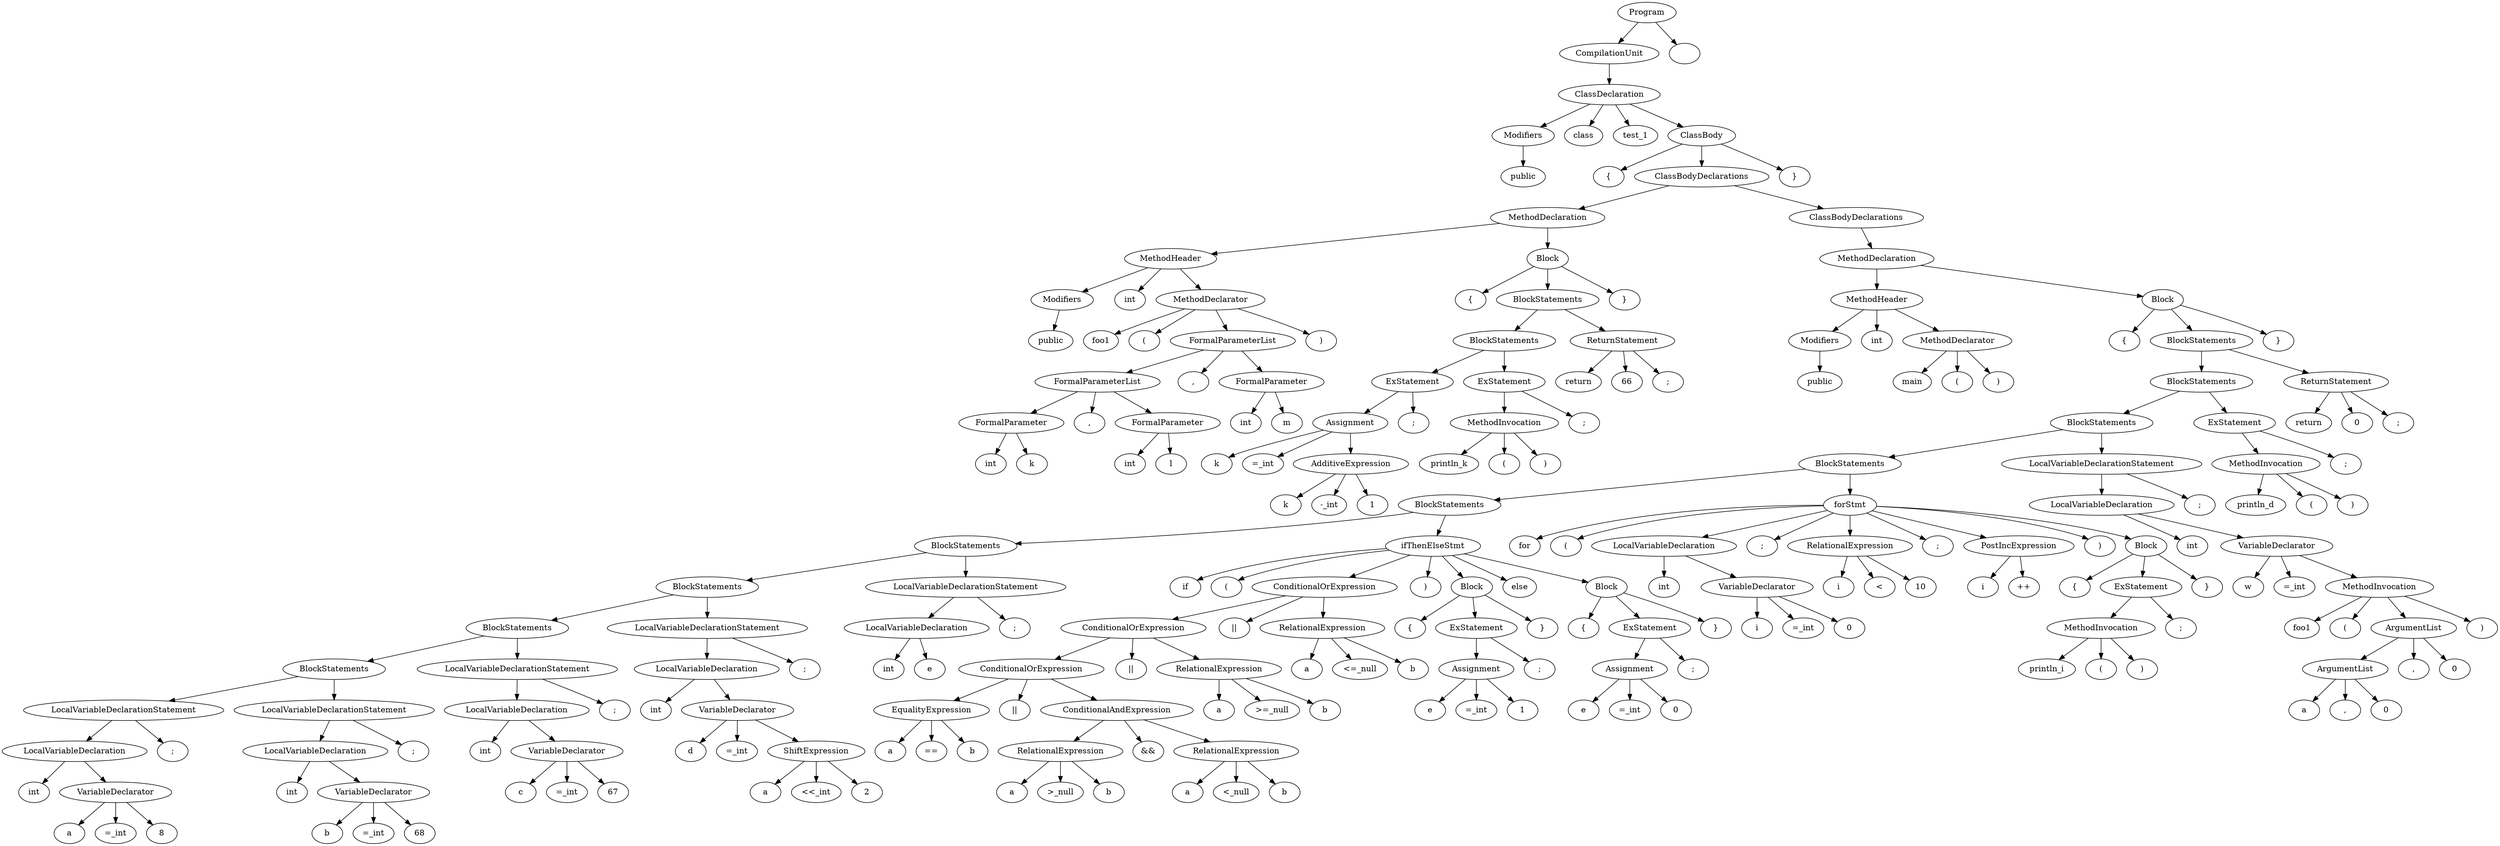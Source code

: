 digraph G {
n1 [label="public"]
n2 [label="Modifiers"]
n2->n1;
n3 [label="class"]
n4 [label="test_1"]
n5 [label="{"]
n6 [label="public"]
n7 [label="Modifiers"]
n7->n6;
n8 [label="int"]
n9 [label="foo1"]
n10 [label="("]
n11 [label="int"]
n12 [label="k"]
n13 [label="FormalParameter"]
n13->n12;
n13->n11;
n14 [label=","]
n15 [label="int"]
n16 [label="l"]
n17 [label="FormalParameter"]
n17->n16;
n17->n15;
n18 [label="FormalParameterList"]
n18->n17;
n18->n14;
n18->n13;
n19 [label=","]
n20 [label="int"]
n21 [label="m"]
n22 [label="FormalParameter"]
n22->n21;
n22->n20;
n23 [label="FormalParameterList"]
n23->n22;
n23->n19;
n23->n18;
n24 [label=")"]
n25 [label="MethodDeclarator"]
n25->n24;
n25->n23;
n25->n10;
n25->n9;
n26 [label="MethodHeader"]
n26->n25;
n26->n8;
n26->n7;
n27 [label="{"]
n28 [label="k"]
n29 [label="=_int"]
n30 [label="k"]
n31 [label="-_int"]
n32 [label="1"]
n33 [label="AdditiveExpression"]
n33->n32;
n33->n31;
n33->n30;
n34 [label="Assignment"]
n34->n33;
n34->n29;
n34->n28;
n35 [label=";"]
n36 [label="ExStatement"]
n36->n35;
n36->n34;
n37 [label="println_k"]
n38 [label="("]
n39 [label=")"]
n40 [label="MethodInvocation"]
n40->n39;
n40->n38;
n40->n37;
n41 [label=";"]
n42 [label="ExStatement"]
n42->n41;
n42->n40;
n43 [label="BlockStatements"]
n43->n42;
n43->n36;
n44 [label="return"]
n45 [label="66"]
n46 [label=";"]
n47 [label="ReturnStatement"]
n47->n46;
n47->n45;
n47->n44;
n48 [label="BlockStatements"]
n48->n47;
n48->n43;
n49 [label="}"]
n50 [label="Block"]
n50->n49;
n50->n48;
n50->n27;
n51 [label="MethodDeclaration"]
n51->n50;
n51->n26;
n52 [label="public"]
n53 [label="Modifiers"]
n53->n52;
n54 [label="int"]
n55 [label="main"]
n56 [label="("]
n57 [label=")"]
n58 [label="MethodDeclarator"]
n58->n57;
n58->n56;
n58->n55;
n59 [label="MethodHeader"]
n59->n58;
n59->n54;
n59->n53;
n60 [label="{"]
n61 [label="int"]
n62 [label="a"]
n63 [label="=_int"]
n64 [label="8"]
n65 [label="VariableDeclarator"]
n65->n64;
n65->n63;
n65->n62;
n66 [label="LocalVariableDeclaration"]
n66->n65;
n66->n61;
n67 [label=";"]
n68 [label="LocalVariableDeclarationStatement"]
n68->n67;
n68->n66;
n69 [label="int"]
n70 [label="b"]
n71 [label="=_int"]
n72 [label="68"]
n73 [label="VariableDeclarator"]
n73->n72;
n73->n71;
n73->n70;
n74 [label="LocalVariableDeclaration"]
n74->n73;
n74->n69;
n75 [label=";"]
n76 [label="LocalVariableDeclarationStatement"]
n76->n75;
n76->n74;
n77 [label="BlockStatements"]
n77->n76;
n77->n68;
n78 [label="int"]
n79 [label="c"]
n80 [label="=_int"]
n81 [label="67"]
n82 [label="VariableDeclarator"]
n82->n81;
n82->n80;
n82->n79;
n83 [label="LocalVariableDeclaration"]
n83->n82;
n83->n78;
n84 [label=";"]
n85 [label="LocalVariableDeclarationStatement"]
n85->n84;
n85->n83;
n86 [label="BlockStatements"]
n86->n85;
n86->n77;
n87 [label="int"]
n88 [label="d"]
n89 [label="=_int"]
n90 [label="a"]
n91 [label="<<_int"]
n92 [label="2"]
n93 [label="ShiftExpression"]
n93->n92;
n93->n91;
n93->n90;
n94 [label="VariableDeclarator"]
n94->n93;
n94->n89;
n94->n88;
n95 [label="LocalVariableDeclaration"]
n95->n94;
n95->n87;
n96 [label=";"]
n97 [label="LocalVariableDeclarationStatement"]
n97->n96;
n97->n95;
n98 [label="BlockStatements"]
n98->n97;
n98->n86;
n99 [label="int"]
n100 [label="e"]
n101 [label="LocalVariableDeclaration"]
n101->n100;
n101->n99;
n102 [label=";"]
n103 [label="LocalVariableDeclarationStatement"]
n103->n102;
n103->n101;
n104 [label="BlockStatements"]
n104->n103;
n104->n98;
n105 [label="if"]
n106 [label="("]
n107 [label="a"]
n108 [label="=="]
n109 [label="b"]
n110 [label="EqualityExpression"]
n110->n109;
n110->n108;
n110->n107;
n111 [label="||"]
n112 [label="a"]
n113 [label=">_null"]
n114 [label="b"]
n115 [label="RelationalExpression"]
n115->n114;
n115->n113;
n115->n112;
n116 [label="&&"]
n117 [label="a"]
n118 [label="<_null"]
n119 [label="b"]
n120 [label="RelationalExpression"]
n120->n119;
n120->n118;
n120->n117;
n121 [label="ConditionalAndExpression"]
n121->n120;
n121->n116;
n121->n115;
n122 [label="ConditionalOrExpression"]
n122->n121;
n122->n111;
n122->n110;
n123 [label="||"]
n124 [label="a"]
n125 [label=">=_null"]
n126 [label="b"]
n127 [label="RelationalExpression"]
n127->n126;
n127->n125;
n127->n124;
n128 [label="ConditionalOrExpression"]
n128->n127;
n128->n123;
n128->n122;
n129 [label="||"]
n130 [label="a"]
n131 [label="<=_null"]
n132 [label="b"]
n133 [label="RelationalExpression"]
n133->n132;
n133->n131;
n133->n130;
n134 [label="ConditionalOrExpression"]
n134->n133;
n134->n129;
n134->n128;
n135 [label=")"]
n136 [label="{"]
n137 [label="e"]
n138 [label="=_int"]
n139 [label="1"]
n140 [label="Assignment"]
n140->n139;
n140->n138;
n140->n137;
n141 [label=";"]
n142 [label="ExStatement"]
n142->n141;
n142->n140;
n143 [label="}"]
n144 [label="Block"]
n144->n143;
n144->n142;
n144->n136;
n145 [label="else"]
n146 [label="{"]
n147 [label="e"]
n148 [label="=_int"]
n149 [label="0"]
n150 [label="Assignment"]
n150->n149;
n150->n148;
n150->n147;
n151 [label=";"]
n152 [label="ExStatement"]
n152->n151;
n152->n150;
n153 [label="}"]
n154 [label="Block"]
n154->n153;
n154->n152;
n154->n146;
n155 [label="ifThenElseStmt"]
n155->n154;
n155->n145;
n155->n144;
n155->n135;
n155->n134;
n155->n106;
n155->n105;
n156 [label="BlockStatements"]
n156->n155;
n156->n104;
n157 [label="for"]
n158 [label="("]
n159 [label="int"]
n160 [label="i"]
n161 [label="=_int"]
n162 [label="0"]
n163 [label="VariableDeclarator"]
n163->n162;
n163->n161;
n163->n160;
n164 [label="LocalVariableDeclaration"]
n164->n163;
n164->n159;
n165 [label=";"]
n166 [label="i"]
n167 [label="<"]
n168 [label="10"]
n169 [label="RelationalExpression"]
n169->n168;
n169->n167;
n169->n166;
n170 [label=";"]
n171 [label="i"]
n172 [label="++"]
n173 [label="PostIncExpression"]
n173->n172;
n173->n171;
n174 [label=")"]
n175 [label="{"]
n176 [label="println_i"]
n177 [label="("]
n178 [label=")"]
n179 [label="MethodInvocation"]
n179->n178;
n179->n177;
n179->n176;
n180 [label=";"]
n181 [label="ExStatement"]
n181->n180;
n181->n179;
n182 [label="}"]
n183 [label="Block"]
n183->n182;
n183->n181;
n183->n175;
n184 [label="forStmt"]
n184->n183;
n184->n174;
n184->n173;
n184->n170;
n184->n169;
n184->n165;
n184->n164;
n184->n158;
n184->n157;
n185 [label="BlockStatements"]
n185->n184;
n185->n156;
n186 [label="int"]
n187 [label="w"]
n188 [label="=_int"]
n189 [label="foo1"]
n190 [label="("]
n191 [label="a"]
n192 [label=","]
n193 [label="0"]
n194 [label="ArgumentList"]
n194->n193;
n194->n192;
n194->n191;
n195 [label=","]
n196 [label="0"]
n197 [label="ArgumentList"]
n197->n196;
n197->n195;
n197->n194;
n198 [label=")"]
n199 [label="MethodInvocation"]
n199->n198;
n199->n197;
n199->n190;
n199->n189;
n200 [label="VariableDeclarator"]
n200->n199;
n200->n188;
n200->n187;
n201 [label="LocalVariableDeclaration"]
n201->n200;
n201->n186;
n202 [label=";"]
n203 [label="LocalVariableDeclarationStatement"]
n203->n202;
n203->n201;
n204 [label="BlockStatements"]
n204->n203;
n204->n185;
n205 [label="println_d"]
n206 [label="("]
n207 [label=")"]
n208 [label="MethodInvocation"]
n208->n207;
n208->n206;
n208->n205;
n209 [label=";"]
n210 [label="ExStatement"]
n210->n209;
n210->n208;
n211 [label="BlockStatements"]
n211->n210;
n211->n204;
n212 [label="return"]
n213 [label="0"]
n214 [label=";"]
n215 [label="ReturnStatement"]
n215->n214;
n215->n213;
n215->n212;
n216 [label="BlockStatements"]
n216->n215;
n216->n211;
n217 [label="}"]
n218 [label="Block"]
n218->n217;
n218->n216;
n218->n60;
n219 [label="MethodDeclaration"]
n219->n218;
n219->n59;
n220 [label="ClassBodyDeclarations"]
n220->n219;
n221 [label="ClassBodyDeclarations"]
n221->n220;
n221->n51;
n222 [label="}"]
n223 [label="ClassBody"]
n223->n222;
n223->n221;
n223->n5;
n224 [label="ClassDeclaration"]
n224->n223;
n224->n4;
n224->n3;
n224->n2;
n225 [label="CompilationUnit"]
n225->n224;
n226 [label="Program"]
n226->n227;
n226->n225;
n227 [label=""]
}
